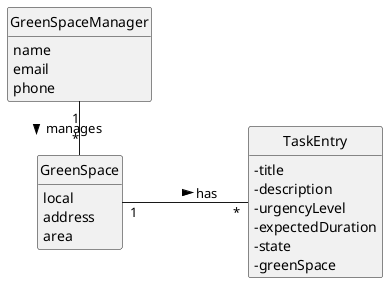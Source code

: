 @startuml
skinparam monochrome true
skinparam packageStyle rectangle
skinparam shadowing false

left to right direction
skinparam classAttributeIconSize 0

hide circle
hide methods


class GreenSpace{
    local
    address
    area
}

class "TaskEntry" {
    -title
    -description
    -urgencyLevel
    -expectedDuration
    -state
    -greenSpace
}
class GreenSpaceManager {
    name
    email
    phone
}
GreenSpace "1" -- "*" "TaskEntry" : has >
GreenSpaceManager "1" - "*" GreenSpace : manages >
@enduml
